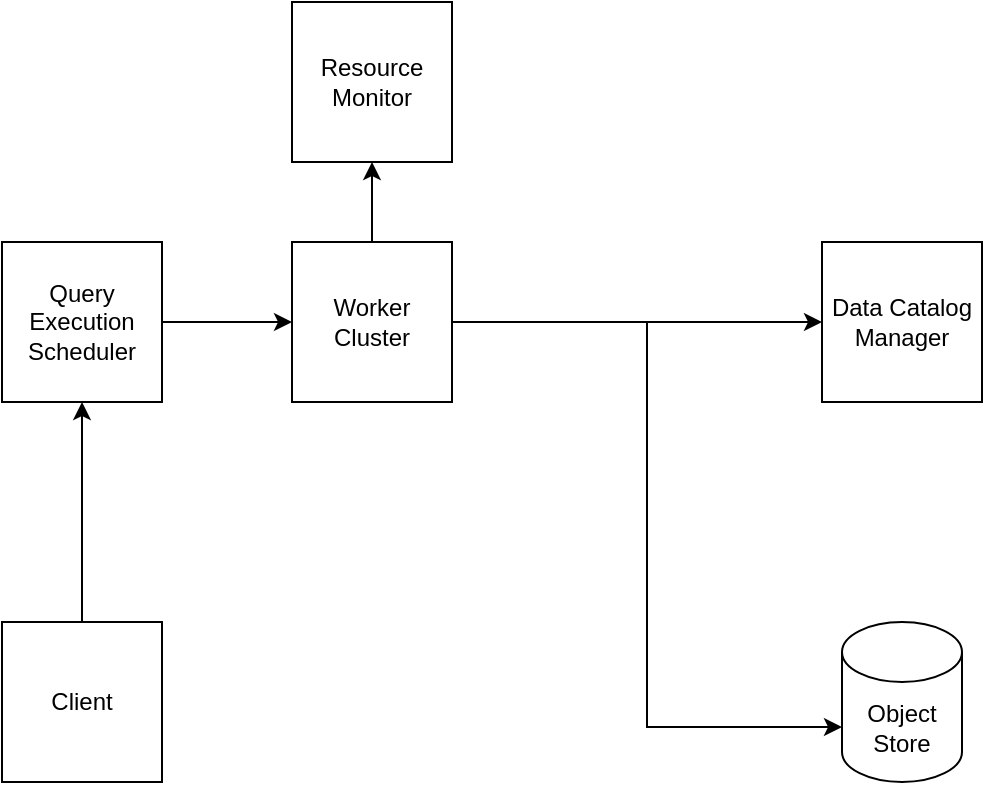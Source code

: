 <mxfile version="16.5.2" type="device"><diagram id="uszobkFnAAZInG64XL2e" name="Page-1"><mxGraphModel dx="1298" dy="757" grid="1" gridSize="10" guides="1" tooltips="1" connect="1" arrows="1" fold="1" page="1" pageScale="1" pageWidth="850" pageHeight="1100" math="0" shadow="0"><root><mxCell id="0"/><mxCell id="1" parent="0"/><mxCell id="FLK2qD2W49Qm2ZkXp3oV-10" style="edgeStyle=orthogonalEdgeStyle;rounded=0;orthogonalLoop=1;jettySize=auto;html=1;exitX=1;exitY=0.5;exitDx=0;exitDy=0;entryX=0;entryY=0.5;entryDx=0;entryDy=0;" edge="1" parent="1" source="FLK2qD2W49Qm2ZkXp3oV-5" target="FLK2qD2W49Qm2ZkXp3oV-6"><mxGeometry relative="1" as="geometry"/></mxCell><mxCell id="FLK2qD2W49Qm2ZkXp3oV-5" value="Query Execution Scheduler" style="whiteSpace=wrap;html=1;aspect=fixed;" vertex="1" parent="1"><mxGeometry x="200" y="240" width="80" height="80" as="geometry"/></mxCell><mxCell id="FLK2qD2W49Qm2ZkXp3oV-11" style="edgeStyle=orthogonalEdgeStyle;rounded=0;orthogonalLoop=1;jettySize=auto;html=1;exitX=0.5;exitY=0;exitDx=0;exitDy=0;entryX=0.5;entryY=1;entryDx=0;entryDy=0;" edge="1" parent="1" source="FLK2qD2W49Qm2ZkXp3oV-6" target="FLK2qD2W49Qm2ZkXp3oV-7"><mxGeometry relative="1" as="geometry"/></mxCell><mxCell id="FLK2qD2W49Qm2ZkXp3oV-14" style="edgeStyle=orthogonalEdgeStyle;rounded=0;orthogonalLoop=1;jettySize=auto;html=1;exitX=1;exitY=0.5;exitDx=0;exitDy=0;entryX=0;entryY=0.5;entryDx=0;entryDy=0;" edge="1" parent="1" source="FLK2qD2W49Qm2ZkXp3oV-6" target="FLK2qD2W49Qm2ZkXp3oV-12"><mxGeometry relative="1" as="geometry"/></mxCell><mxCell id="FLK2qD2W49Qm2ZkXp3oV-15" style="edgeStyle=orthogonalEdgeStyle;rounded=0;orthogonalLoop=1;jettySize=auto;html=1;exitX=1;exitY=0.5;exitDx=0;exitDy=0;entryX=0;entryY=0;entryDx=0;entryDy=52.5;entryPerimeter=0;" edge="1" parent="1" source="FLK2qD2W49Qm2ZkXp3oV-6" target="FLK2qD2W49Qm2ZkXp3oV-13"><mxGeometry relative="1" as="geometry"/></mxCell><mxCell id="FLK2qD2W49Qm2ZkXp3oV-6" value="Worker Cluster" style="whiteSpace=wrap;html=1;aspect=fixed;" vertex="1" parent="1"><mxGeometry x="345" y="240" width="80" height="80" as="geometry"/></mxCell><mxCell id="FLK2qD2W49Qm2ZkXp3oV-7" value="Resource Monitor" style="whiteSpace=wrap;html=1;aspect=fixed;" vertex="1" parent="1"><mxGeometry x="345" y="120" width="80" height="80" as="geometry"/></mxCell><mxCell id="FLK2qD2W49Qm2ZkXp3oV-9" style="edgeStyle=orthogonalEdgeStyle;rounded=0;orthogonalLoop=1;jettySize=auto;html=1;exitX=0.5;exitY=0;exitDx=0;exitDy=0;" edge="1" parent="1" source="FLK2qD2W49Qm2ZkXp3oV-8" target="FLK2qD2W49Qm2ZkXp3oV-5"><mxGeometry relative="1" as="geometry"/></mxCell><mxCell id="FLK2qD2W49Qm2ZkXp3oV-8" value="Client" style="whiteSpace=wrap;html=1;aspect=fixed;" vertex="1" parent="1"><mxGeometry x="200" y="430" width="80" height="80" as="geometry"/></mxCell><mxCell id="FLK2qD2W49Qm2ZkXp3oV-12" value="Data Catalog Manager" style="whiteSpace=wrap;html=1;aspect=fixed;" vertex="1" parent="1"><mxGeometry x="610" y="240" width="80" height="80" as="geometry"/></mxCell><mxCell id="FLK2qD2W49Qm2ZkXp3oV-13" value="Object Store" style="shape=cylinder3;whiteSpace=wrap;html=1;boundedLbl=1;backgroundOutline=1;size=15;" vertex="1" parent="1"><mxGeometry x="620" y="430" width="60" height="80" as="geometry"/></mxCell></root></mxGraphModel></diagram></mxfile>